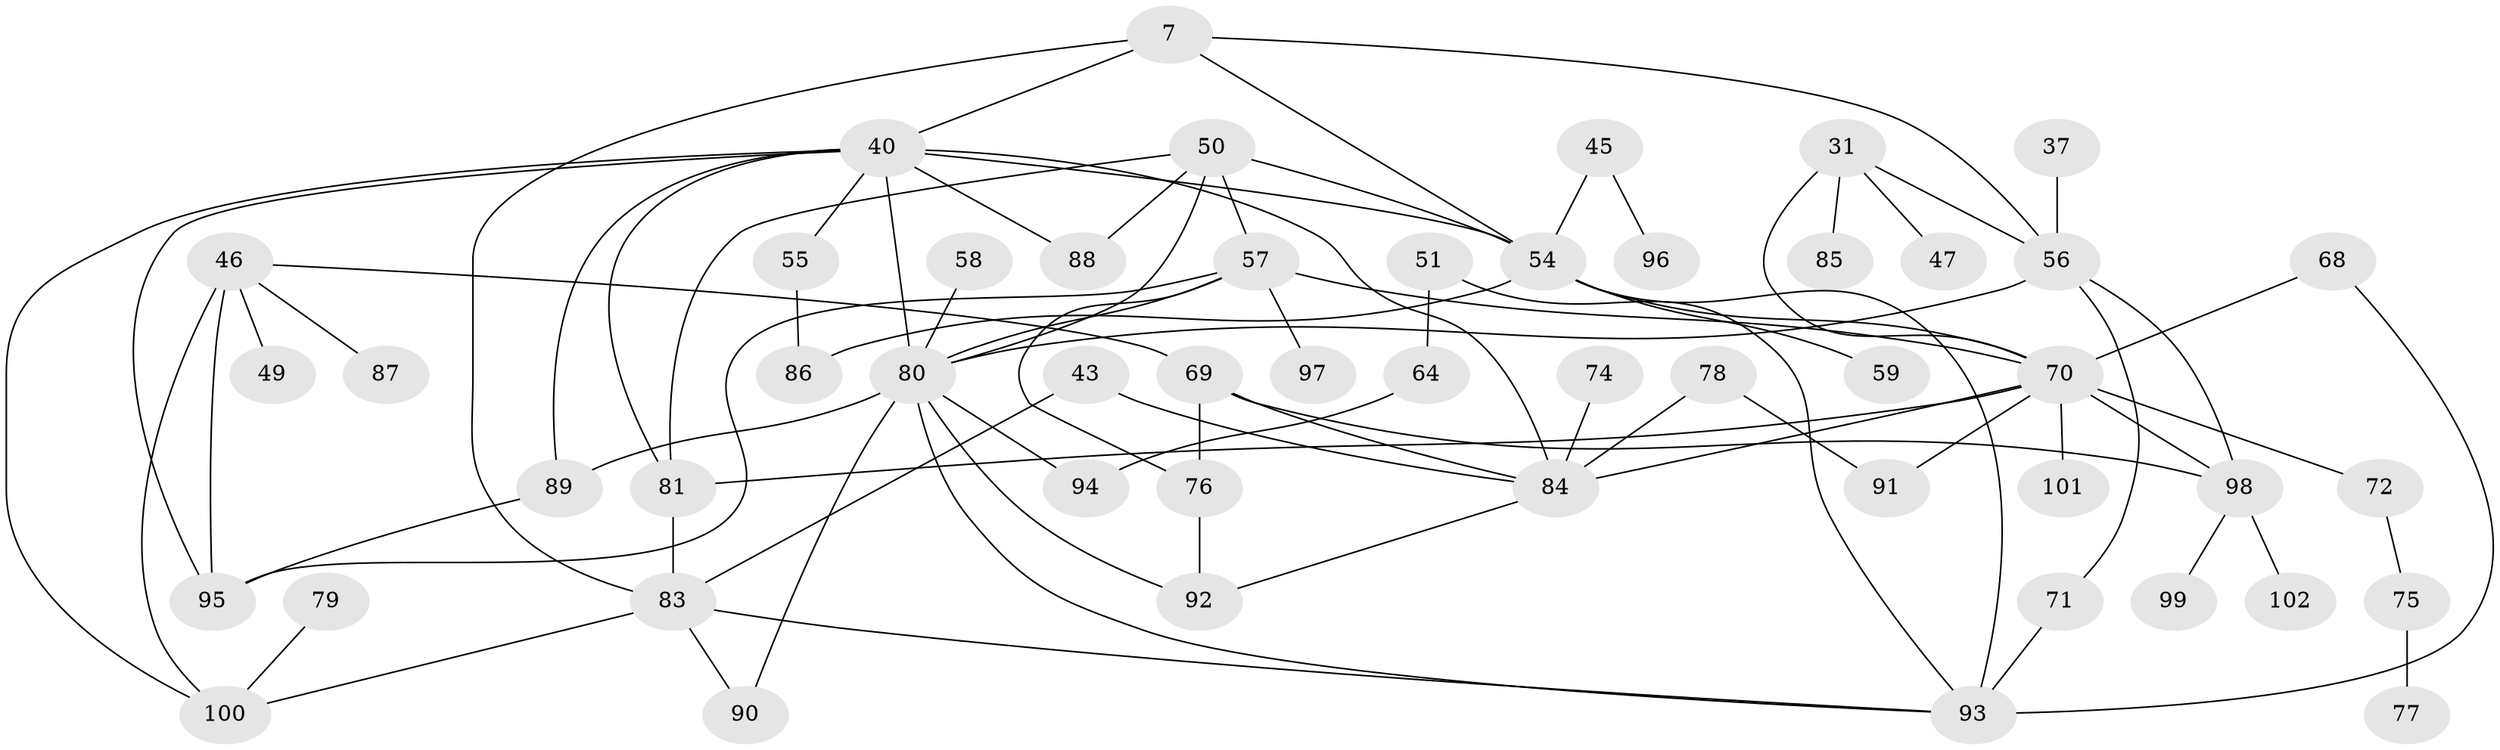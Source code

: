 // original degree distribution, {5: 0.0784313725490196, 6: 0.058823529411764705, 3: 0.23529411764705882, 9: 0.00980392156862745, 4: 0.11764705882352941, 8: 0.00980392156862745, 2: 0.3235294117647059, 7: 0.00980392156862745, 1: 0.1568627450980392}
// Generated by graph-tools (version 1.1) at 2025/42/03/09/25 04:42:13]
// undirected, 51 vertices, 81 edges
graph export_dot {
graph [start="1"]
  node [color=gray90,style=filled];
  7;
  31;
  37;
  40 [super="+35+1+4"];
  43 [super="+24"];
  45;
  46;
  47;
  49;
  50 [super="+25+22"];
  51;
  54 [super="+52+12"];
  55;
  56 [super="+30"];
  57 [super="+36+44"];
  58;
  59;
  64;
  68 [super="+63"];
  69;
  70 [super="+67"];
  71;
  72;
  74;
  75;
  76;
  77;
  78;
  79;
  80 [super="+10+18+73+6"];
  81 [super="+20+65"];
  83 [super="+23+53"];
  84 [super="+41+42"];
  85;
  86;
  87;
  88;
  89 [super="+14"];
  90 [super="+28"];
  91;
  92 [super="+82"];
  93 [super="+38"];
  94 [super="+16"];
  95 [super="+48"];
  96;
  97;
  98 [super="+21+62"];
  99;
  100 [super="+32+61"];
  101;
  102;
  7 -- 56 [weight=2];
  7 -- 54;
  7 -- 83 [weight=2];
  7 -- 40;
  31 -- 47;
  31 -- 85;
  31 -- 56;
  31 -- 70;
  37 -- 56 [weight=2];
  40 -- 88;
  40 -- 54 [weight=4];
  40 -- 80 [weight=2];
  40 -- 95;
  40 -- 81;
  40 -- 55;
  40 -- 89 [weight=2];
  40 -- 100;
  40 -- 84;
  43 -- 84;
  43 -- 83;
  45 -- 96;
  45 -- 54;
  46 -- 49;
  46 -- 87;
  46 -- 95 [weight=2];
  46 -- 69;
  46 -- 100;
  50 -- 88;
  50 -- 54 [weight=3];
  50 -- 80;
  50 -- 81 [weight=2];
  50 -- 57;
  51 -- 64;
  51 -- 93;
  54 -- 59;
  54 -- 70 [weight=2];
  54 -- 93 [weight=2];
  54 -- 86;
  55 -- 86;
  56 -- 80 [weight=2];
  56 -- 71;
  56 -- 98;
  57 -- 80;
  57 -- 70 [weight=2];
  57 -- 76 [weight=2];
  57 -- 95;
  57 -- 97;
  58 -- 80;
  64 -- 94;
  68 -- 93;
  68 -- 70;
  69 -- 76;
  69 -- 98;
  69 -- 84;
  70 -- 98;
  70 -- 101;
  70 -- 72;
  70 -- 81;
  70 -- 91;
  70 -- 84;
  71 -- 93;
  72 -- 75;
  74 -- 84;
  75 -- 77;
  76 -- 92;
  78 -- 84 [weight=2];
  78 -- 91;
  79 -- 100;
  80 -- 89 [weight=2];
  80 -- 90;
  80 -- 93;
  80 -- 92;
  80 -- 94;
  81 -- 83;
  83 -- 93;
  83 -- 100;
  83 -- 90;
  84 -- 92;
  89 -- 95;
  98 -- 102;
  98 -- 99;
}
